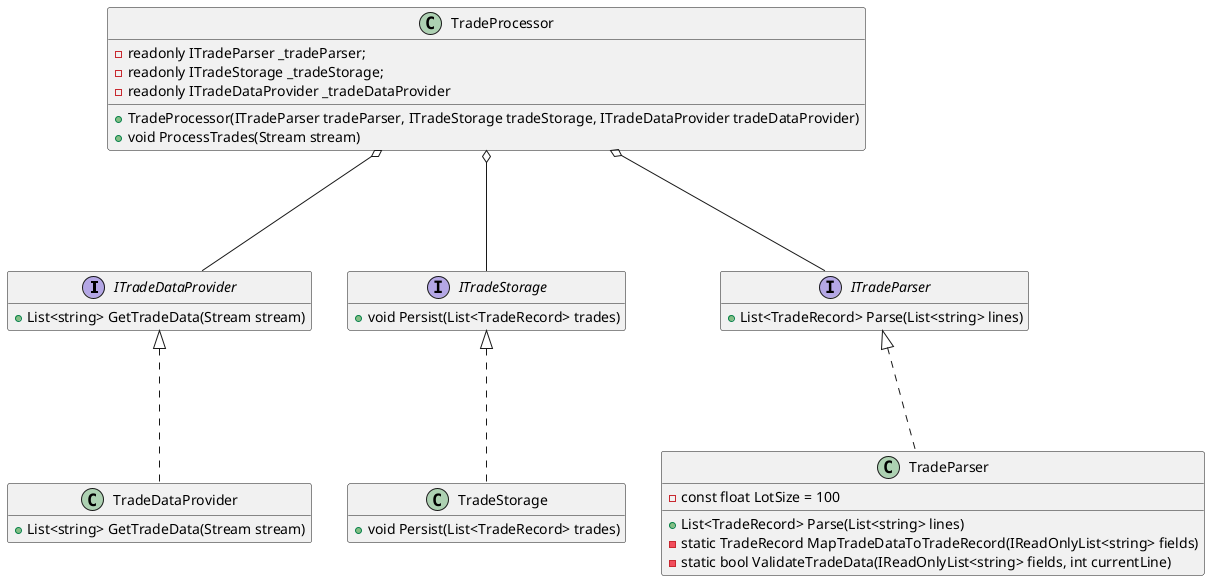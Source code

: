 ﻿@startuml
hide empty members
interface ITradeDataProvider{
+ List<string> GetTradeData(Stream stream)
}
interface ITradeParser
{
 + List<TradeRecord> Parse(List<string> lines)
}
interface ITradeStorage
{
  + void Persist(List<TradeRecord> trades)
}

class TradeStorage {
+ void Persist(List<TradeRecord> trades)
}

class TradeDataProvider {
+ List<string> GetTradeData(Stream stream)
}
class TradeParser {
- const float LotSize = 100
+ List<TradeRecord> Parse(List<string> lines)
- static TradeRecord MapTradeDataToTradeRecord(IReadOnlyList<string> fields)
- static bool ValidateTradeData(IReadOnlyList<string> fields, int currentLine)
}

class TradeProcessor {
 - readonly ITradeParser _tradeParser;
 - readonly ITradeStorage _tradeStorage;
 - readonly ITradeDataProvider _tradeDataProvider
 + TradeProcessor(ITradeParser tradeParser, ITradeStorage tradeStorage, ITradeDataProvider tradeDataProvider)
 + void ProcessTrades(Stream stream)
}

TradeProcessor o---ITradeParser
TradeProcessor o---ITradeDataProvider
TradeProcessor o---ITradeStorage

TradeParser ...up|> ITradeParser
TradeStorage ...up|> ITradeStorage
TradeDataProvider ...up|> ITradeDataProvider

@enduml
